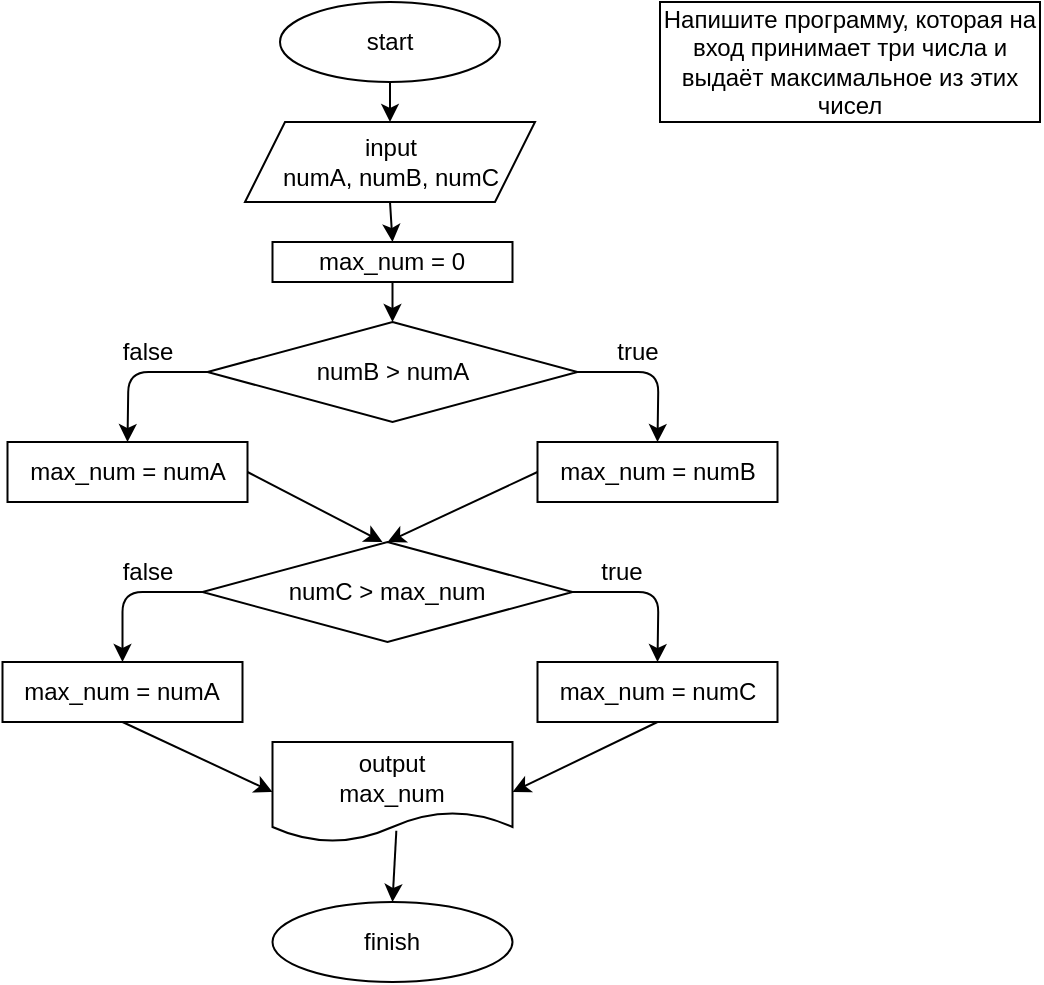 <mxfile>
    <diagram id="jTTH9GCFrudKm9cMFGFP" name="Страница 1">
        <mxGraphModel dx="798" dy="321" grid="1" gridSize="10" guides="1" tooltips="1" connect="1" arrows="1" fold="1" page="1" pageScale="1" pageWidth="827" pageHeight="1169" background="#ffffff" math="0" shadow="0">
            <root>
                <mxCell id="0"/>
                <mxCell id="1" parent="0"/>
                <mxCell id="2" value="start" style="ellipse;whiteSpace=wrap;html=1;" parent="1" vertex="1">
                    <mxGeometry x="320" y="10" width="110" height="40" as="geometry"/>
                </mxCell>
                <mxCell id="3" value="input&lt;br&gt;numA, numB, numC" style="shape=parallelogram;perimeter=parallelogramPerimeter;whiteSpace=wrap;html=1;fixedSize=1;" parent="1" vertex="1">
                    <mxGeometry x="302.5" y="70" width="145" height="40" as="geometry"/>
                </mxCell>
                <mxCell id="4" value="" style="endArrow=classic;html=1;exitX=0.5;exitY=1;exitDx=0;exitDy=0;entryX=0.5;entryY=0;entryDx=0;entryDy=0;" parent="1" source="2" target="3" edge="1">
                    <mxGeometry width="50" height="50" relative="1" as="geometry">
                        <mxPoint x="380" y="230" as="sourcePoint"/>
                        <mxPoint x="375" y="60" as="targetPoint"/>
                    </mxGeometry>
                </mxCell>
                <mxCell id="7" value="numB &amp;gt; numA" style="rhombus;whiteSpace=wrap;html=1;" parent="1" vertex="1">
                    <mxGeometry x="283.75" y="170" width="185" height="50" as="geometry"/>
                </mxCell>
                <mxCell id="9" value="max_num = numB" style="rounded=0;whiteSpace=wrap;html=1;" parent="1" vertex="1">
                    <mxGeometry x="448.75" y="230" width="120" height="30" as="geometry"/>
                </mxCell>
                <mxCell id="10" value="max_num = numA" style="rounded=0;whiteSpace=wrap;html=1;" parent="1" vertex="1">
                    <mxGeometry x="183.75" y="230" width="120" height="30" as="geometry"/>
                </mxCell>
                <mxCell id="13" value="" style="endArrow=classic;html=1;entryX=0.5;entryY=0;entryDx=0;entryDy=0;exitX=1;exitY=0.5;exitDx=0;exitDy=0;" parent="1" source="7" target="9" edge="1">
                    <mxGeometry width="50" height="50" relative="1" as="geometry">
                        <mxPoint x="431.25" y="250" as="sourcePoint"/>
                        <mxPoint x="481.25" y="200" as="targetPoint"/>
                        <Array as="points">
                            <mxPoint x="509.25" y="195"/>
                        </Array>
                    </mxGeometry>
                </mxCell>
                <mxCell id="14" value="" style="endArrow=classic;html=1;entryX=0.5;entryY=0;entryDx=0;entryDy=0;exitX=0;exitY=0.5;exitDx=0;exitDy=0;" parent="1" source="7" target="10" edge="1">
                    <mxGeometry width="50" height="50" relative="1" as="geometry">
                        <mxPoint x="431.25" y="250" as="sourcePoint"/>
                        <mxPoint x="481.25" y="200" as="targetPoint"/>
                        <Array as="points">
                            <mxPoint x="244.25" y="195"/>
                        </Array>
                    </mxGeometry>
                </mxCell>
                <mxCell id="24" style="edgeStyle=none;html=1;entryX=0.5;entryY=0;entryDx=0;entryDy=0;exitX=1;exitY=0.5;exitDx=0;exitDy=0;" parent="1" source="15" target="16" edge="1">
                    <mxGeometry relative="1" as="geometry">
                        <Array as="points">
                            <mxPoint x="509.25" y="305"/>
                        </Array>
                    </mxGeometry>
                </mxCell>
                <mxCell id="15" value="numC &amp;gt; max_num" style="rhombus;whiteSpace=wrap;html=1;" parent="1" vertex="1">
                    <mxGeometry x="281.25" y="280" width="185" height="50" as="geometry"/>
                </mxCell>
                <mxCell id="16" value="max_num = numC" style="rounded=0;whiteSpace=wrap;html=1;" parent="1" vertex="1">
                    <mxGeometry x="448.75" y="340" width="120" height="30" as="geometry"/>
                </mxCell>
                <mxCell id="17" value="max_num = numA" style="rounded=0;whiteSpace=wrap;html=1;" parent="1" vertex="1">
                    <mxGeometry x="181.25" y="340" width="120" height="30" as="geometry"/>
                </mxCell>
                <mxCell id="20" value="" style="endArrow=classic;html=1;entryX=0.5;entryY=0;entryDx=0;entryDy=0;exitX=0;exitY=0.5;exitDx=0;exitDy=0;" parent="1" source="9" target="15" edge="1">
                    <mxGeometry width="50" height="50" relative="1" as="geometry">
                        <mxPoint x="431.25" y="250" as="sourcePoint"/>
                        <mxPoint x="481.25" y="200" as="targetPoint"/>
                    </mxGeometry>
                </mxCell>
                <mxCell id="21" value="" style="endArrow=classic;html=1;exitX=1;exitY=0.5;exitDx=0;exitDy=0;" parent="1" source="10" edge="1">
                    <mxGeometry width="50" height="50" relative="1" as="geometry">
                        <mxPoint x="311.25" y="290" as="sourcePoint"/>
                        <mxPoint x="371.25" y="280" as="targetPoint"/>
                    </mxGeometry>
                </mxCell>
                <mxCell id="25" value="" style="endArrow=classic;html=1;entryX=0.5;entryY=0;entryDx=0;entryDy=0;exitX=0;exitY=0.5;exitDx=0;exitDy=0;" parent="1" source="15" target="17" edge="1">
                    <mxGeometry width="50" height="50" relative="1" as="geometry">
                        <mxPoint x="431.25" y="250" as="sourcePoint"/>
                        <mxPoint x="481.25" y="200" as="targetPoint"/>
                        <Array as="points">
                            <mxPoint x="241.25" y="305"/>
                        </Array>
                    </mxGeometry>
                </mxCell>
                <mxCell id="27" value="true" style="text;html=1;strokeColor=none;fillColor=none;align=center;verticalAlign=middle;whiteSpace=wrap;rounded=0;" parent="1" vertex="1">
                    <mxGeometry x="468.75" y="170" width="60" height="30" as="geometry"/>
                </mxCell>
                <mxCell id="28" value="true" style="text;html=1;strokeColor=none;fillColor=none;align=center;verticalAlign=middle;whiteSpace=wrap;rounded=0;" parent="1" vertex="1">
                    <mxGeometry x="461.25" y="280" width="60" height="30" as="geometry"/>
                </mxCell>
                <mxCell id="29" value="false" style="text;html=1;strokeColor=none;fillColor=none;align=center;verticalAlign=middle;whiteSpace=wrap;rounded=0;" parent="1" vertex="1">
                    <mxGeometry x="223.75" y="170" width="60" height="30" as="geometry"/>
                </mxCell>
                <mxCell id="30" value="false" style="text;html=1;strokeColor=none;fillColor=none;align=center;verticalAlign=middle;whiteSpace=wrap;rounded=0;" parent="1" vertex="1">
                    <mxGeometry x="223.75" y="280" width="60" height="30" as="geometry"/>
                </mxCell>
                <mxCell id="31" value="output&lt;br&gt;max_num" style="shape=document;whiteSpace=wrap;html=1;boundedLbl=1;" parent="1" vertex="1">
                    <mxGeometry x="316.25" y="380" width="120" height="50" as="geometry"/>
                </mxCell>
                <mxCell id="32" value="max_num = 0" style="rounded=0;whiteSpace=wrap;html=1;" parent="1" vertex="1">
                    <mxGeometry x="316.25" y="130" width="120" height="20" as="geometry"/>
                </mxCell>
                <mxCell id="33" value="" style="endArrow=classic;html=1;entryX=1;entryY=0.5;entryDx=0;entryDy=0;exitX=0.5;exitY=1;exitDx=0;exitDy=0;" parent="1" source="16" target="31" edge="1">
                    <mxGeometry width="50" height="50" relative="1" as="geometry">
                        <mxPoint x="430" y="390" as="sourcePoint"/>
                        <mxPoint x="480" y="340" as="targetPoint"/>
                    </mxGeometry>
                </mxCell>
                <mxCell id="34" value="" style="endArrow=classic;html=1;entryX=0;entryY=0.5;entryDx=0;entryDy=0;exitX=0.5;exitY=1;exitDx=0;exitDy=0;" parent="1" source="17" target="31" edge="1">
                    <mxGeometry width="50" height="50" relative="1" as="geometry">
                        <mxPoint x="430" y="390" as="sourcePoint"/>
                        <mxPoint x="480" y="340" as="targetPoint"/>
                    </mxGeometry>
                </mxCell>
                <mxCell id="35" value="finish" style="ellipse;whiteSpace=wrap;html=1;" parent="1" vertex="1">
                    <mxGeometry x="316.25" y="460" width="120" height="40" as="geometry"/>
                </mxCell>
                <mxCell id="36" value="" style="endArrow=classic;html=1;entryX=0.5;entryY=0;entryDx=0;entryDy=0;exitX=0.516;exitY=0.887;exitDx=0;exitDy=0;exitPerimeter=0;" parent="1" source="31" target="35" edge="1">
                    <mxGeometry width="50" height="50" relative="1" as="geometry">
                        <mxPoint x="430" y="390" as="sourcePoint"/>
                        <mxPoint x="480" y="340" as="targetPoint"/>
                    </mxGeometry>
                </mxCell>
                <mxCell id="37" value="" style="endArrow=classic;html=1;entryX=0.5;entryY=0;entryDx=0;entryDy=0;exitX=0.5;exitY=1;exitDx=0;exitDy=0;" parent="1" source="3" target="32" edge="1">
                    <mxGeometry width="50" height="50" relative="1" as="geometry">
                        <mxPoint x="430" y="230" as="sourcePoint"/>
                        <mxPoint x="480" y="180" as="targetPoint"/>
                    </mxGeometry>
                </mxCell>
                <mxCell id="38" value="" style="endArrow=classic;html=1;entryX=0.5;entryY=0;entryDx=0;entryDy=0;exitX=0.5;exitY=1;exitDx=0;exitDy=0;" parent="1" source="32" target="7" edge="1">
                    <mxGeometry width="50" height="50" relative="1" as="geometry">
                        <mxPoint x="430" y="230" as="sourcePoint"/>
                        <mxPoint x="480" y="180" as="targetPoint"/>
                    </mxGeometry>
                </mxCell>
                <mxCell id="39" value="Напишите программу, которая на вход принимает три числа и выдаёт максимальное из этих чисел" style="rounded=0;whiteSpace=wrap;html=1;" parent="1" vertex="1">
                    <mxGeometry x="510" y="10" width="190" height="60" as="geometry"/>
                </mxCell>
            </root>
        </mxGraphModel>
    </diagram>
</mxfile>